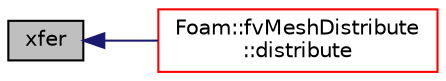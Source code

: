 digraph "xfer"
{
  bgcolor="transparent";
  edge [fontname="Helvetica",fontsize="10",labelfontname="Helvetica",labelfontsize="10"];
  node [fontname="Helvetica",fontsize="10",shape=record];
  rankdir="LR";
  Node8826 [label="xfer",height=0.2,width=0.4,color="black", fillcolor="grey75", style="filled", fontcolor="black"];
  Node8826 -> Node8827 [dir="back",color="midnightblue",fontsize="10",style="solid",fontname="Helvetica"];
  Node8827 [label="Foam::fvMeshDistribute\l::distribute",height=0.2,width=0.4,color="red",URL="$a22197.html#acb11a389cf765470aea69d37a526cf1f",tooltip="Send cells to neighbours according to distribution. "];
}
